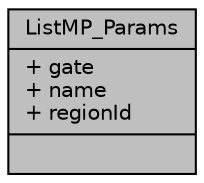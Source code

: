 digraph "ListMP_Params"
{
  edge [fontname="Helvetica",fontsize="10",labelfontname="Helvetica",labelfontsize="10"];
  node [fontname="Helvetica",fontsize="10",shape=record];
  Node1 [label="{ListMP_Params\n|+ gate\l+ name\l+ regionId\l|}",height=0.2,width=0.4,color="black", fillcolor="grey75", style="filled", fontcolor="black"];
}
